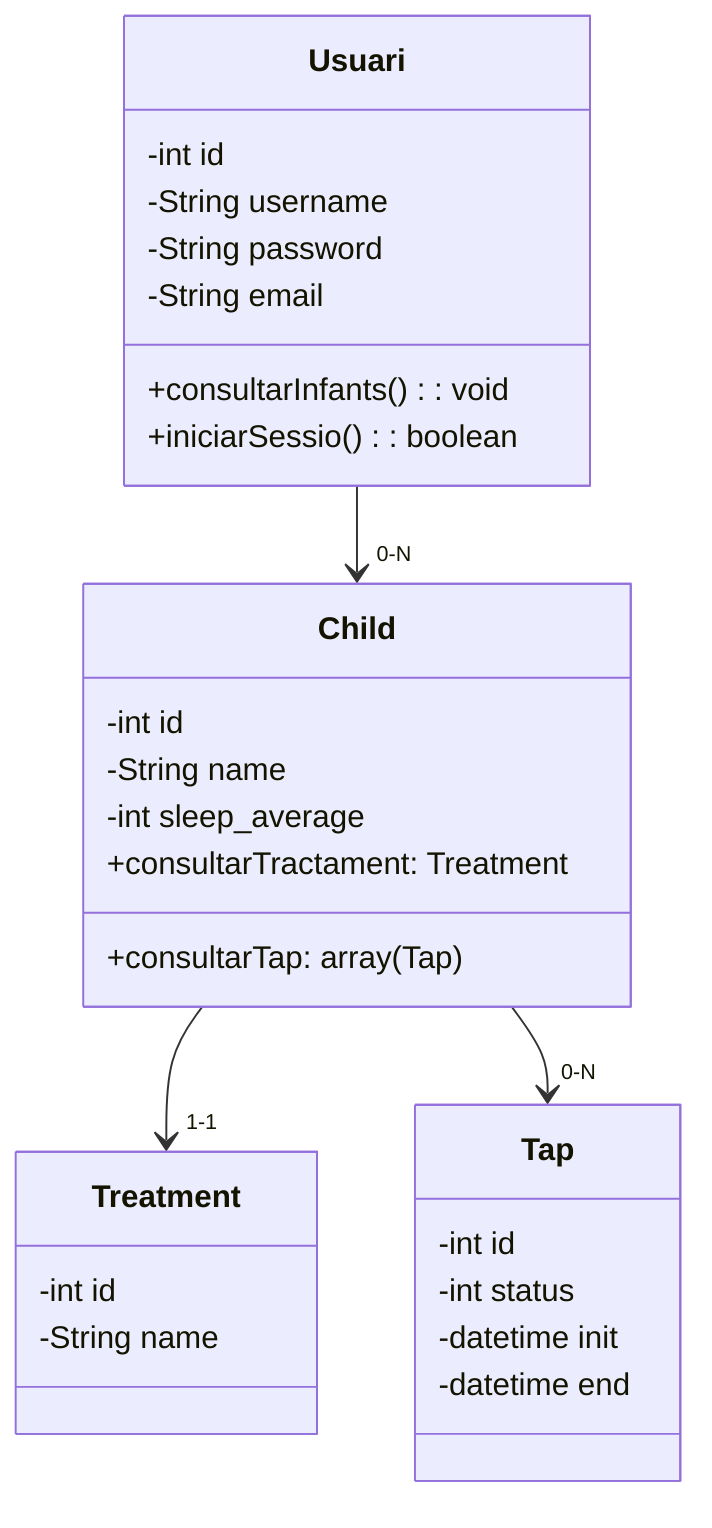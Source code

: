 classDiagram

class Usuari{
    -int id
    -String username
    -String password
    -String email
    +consultarInfants(): void
    +iniciarSessio(): boolean
}

class Child{
    -int id
    -String name
    -int sleep_average
        
    +consultarTractament: Treatment
    +consultarTap: array(Tap)
}

class Treatment{
    -int id
    -String name
}

class Tap{
    -int id
    -int status
    -datetime init 
    -datetime end 
}

Usuari "" --> "0-N" Child
Child "" --> "1-1" Treatment
Child "" --> "0-N" Tap